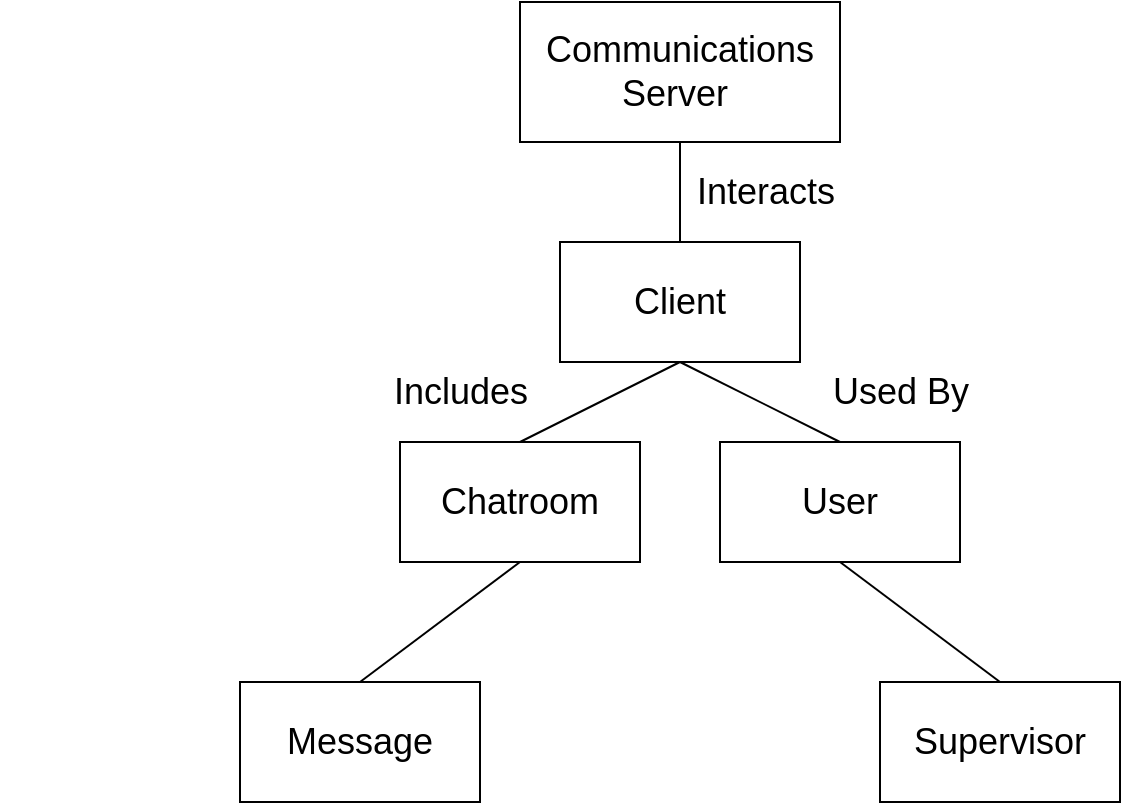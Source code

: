<mxfile version="17.3.0" type="device"><diagram id="9yF1FDXJvxkBM-7E9hUO" name="Page-1"><mxGraphModel dx="1038" dy="547" grid="1" gridSize="10" guides="1" tooltips="1" connect="1" arrows="1" fold="1" page="1" pageScale="1" pageWidth="850" pageHeight="1100" math="0" shadow="0"><root><mxCell id="0"/><mxCell id="1" parent="0"/><mxCell id="cFC9W68_FpJWGv1oabTe-4" style="edgeStyle=orthogonalEdgeStyle;rounded=0;orthogonalLoop=1;jettySize=auto;html=1;exitX=0.5;exitY=1;exitDx=0;exitDy=0;fontSize=18;strokeColor=none;endArrow=none;endFill=0;" edge="1" parent="1" source="cFC9W68_FpJWGv1oabTe-1" target="cFC9W68_FpJWGv1oabTe-2"><mxGeometry relative="1" as="geometry"/></mxCell><mxCell id="cFC9W68_FpJWGv1oabTe-5" style="rounded=0;orthogonalLoop=1;jettySize=auto;html=1;exitX=0.5;exitY=1;exitDx=0;exitDy=0;entryX=0.5;entryY=0;entryDx=0;entryDy=0;fontSize=18;endArrow=none;endFill=0;" edge="1" parent="1" source="cFC9W68_FpJWGv1oabTe-1" target="cFC9W68_FpJWGv1oabTe-2"><mxGeometry relative="1" as="geometry"/></mxCell><mxCell id="cFC9W68_FpJWGv1oabTe-1" value="Communications Server&amp;nbsp;" style="rounded=0;whiteSpace=wrap;html=1;fontSize=18;" vertex="1" parent="1"><mxGeometry x="380" y="100" width="160" height="70" as="geometry"/></mxCell><mxCell id="cFC9W68_FpJWGv1oabTe-7" style="edgeStyle=none;rounded=0;orthogonalLoop=1;jettySize=auto;html=1;exitX=0.5;exitY=1;exitDx=0;exitDy=0;entryX=0.5;entryY=0;entryDx=0;entryDy=0;fontSize=18;endArrow=none;endFill=0;" edge="1" parent="1" source="cFC9W68_FpJWGv1oabTe-2" target="cFC9W68_FpJWGv1oabTe-3"><mxGeometry relative="1" as="geometry"/></mxCell><mxCell id="cFC9W68_FpJWGv1oabTe-11" style="edgeStyle=none;rounded=0;orthogonalLoop=1;jettySize=auto;html=1;exitX=0.5;exitY=1;exitDx=0;exitDy=0;entryX=0.5;entryY=0;entryDx=0;entryDy=0;fontSize=18;endArrow=none;endFill=0;" edge="1" parent="1" source="cFC9W68_FpJWGv1oabTe-2" target="cFC9W68_FpJWGv1oabTe-9"><mxGeometry relative="1" as="geometry"/></mxCell><mxCell id="cFC9W68_FpJWGv1oabTe-2" value="Client" style="rounded=0;whiteSpace=wrap;html=1;fontSize=18;" vertex="1" parent="1"><mxGeometry x="400" y="220" width="120" height="60" as="geometry"/></mxCell><mxCell id="cFC9W68_FpJWGv1oabTe-8" style="edgeStyle=none;rounded=0;orthogonalLoop=1;jettySize=auto;html=1;exitX=0.5;exitY=1;exitDx=0;exitDy=0;entryX=0.5;entryY=0;entryDx=0;entryDy=0;fontSize=18;endArrow=none;endFill=0;" edge="1" parent="1" source="cFC9W68_FpJWGv1oabTe-3" target="cFC9W68_FpJWGv1oabTe-6"><mxGeometry relative="1" as="geometry"/></mxCell><mxCell id="cFC9W68_FpJWGv1oabTe-3" value="Chatroom" style="rounded=0;whiteSpace=wrap;html=1;fontSize=18;" vertex="1" parent="1"><mxGeometry x="320" y="320" width="120" height="60" as="geometry"/></mxCell><mxCell id="cFC9W68_FpJWGv1oabTe-6" value="Message" style="rounded=0;whiteSpace=wrap;html=1;fontSize=18;" vertex="1" parent="1"><mxGeometry x="240" y="440" width="120" height="60" as="geometry"/></mxCell><mxCell id="cFC9W68_FpJWGv1oabTe-12" style="edgeStyle=none;rounded=0;orthogonalLoop=1;jettySize=auto;html=1;exitX=0.5;exitY=1;exitDx=0;exitDy=0;entryX=0.5;entryY=0;entryDx=0;entryDy=0;fontSize=18;endArrow=none;endFill=0;" edge="1" parent="1" source="cFC9W68_FpJWGv1oabTe-9" target="cFC9W68_FpJWGv1oabTe-10"><mxGeometry relative="1" as="geometry"/></mxCell><mxCell id="cFC9W68_FpJWGv1oabTe-9" value="User" style="rounded=0;whiteSpace=wrap;html=1;fontSize=18;" vertex="1" parent="1"><mxGeometry x="480" y="320" width="120" height="60" as="geometry"/></mxCell><mxCell id="cFC9W68_FpJWGv1oabTe-10" value="Supervisor" style="rounded=0;whiteSpace=wrap;html=1;fontSize=18;" vertex="1" parent="1"><mxGeometry x="560" y="440" width="120" height="60" as="geometry"/></mxCell><mxCell id="cFC9W68_FpJWGv1oabTe-13" value="Interacts&amp;nbsp;" style="text;html=1;align=center;verticalAlign=middle;resizable=0;points=[];autosize=1;strokeColor=none;fillColor=none;fontSize=18;" vertex="1" parent="1"><mxGeometry x="460" y="180" width="90" height="30" as="geometry"/></mxCell><mxCell id="cFC9W68_FpJWGv1oabTe-14" value="Used By" style="text;html=1;align=center;verticalAlign=middle;resizable=0;points=[];autosize=1;strokeColor=none;fillColor=none;fontSize=18;" vertex="1" parent="1"><mxGeometry x="530" y="280" width="80" height="30" as="geometry"/></mxCell><mxCell id="cFC9W68_FpJWGv1oabTe-15" value="Includes" style="text;html=1;align=center;verticalAlign=middle;resizable=0;points=[];autosize=1;strokeColor=none;fillColor=none;fontSize=18;" vertex="1" parent="1"><mxGeometry x="310" y="280" width="80" height="30" as="geometry"/></mxCell><mxCell id="cFC9W68_FpJWGv1oabTe-16" value="&lt;br&gt;" style="text;html=1;align=center;verticalAlign=middle;resizable=0;points=[];autosize=1;strokeColor=none;fillColor=none;fontSize=18;" vertex="1" parent="1"><mxGeometry x="120" y="295" width="20" height="30" as="geometry"/></mxCell></root></mxGraphModel></diagram></mxfile>
